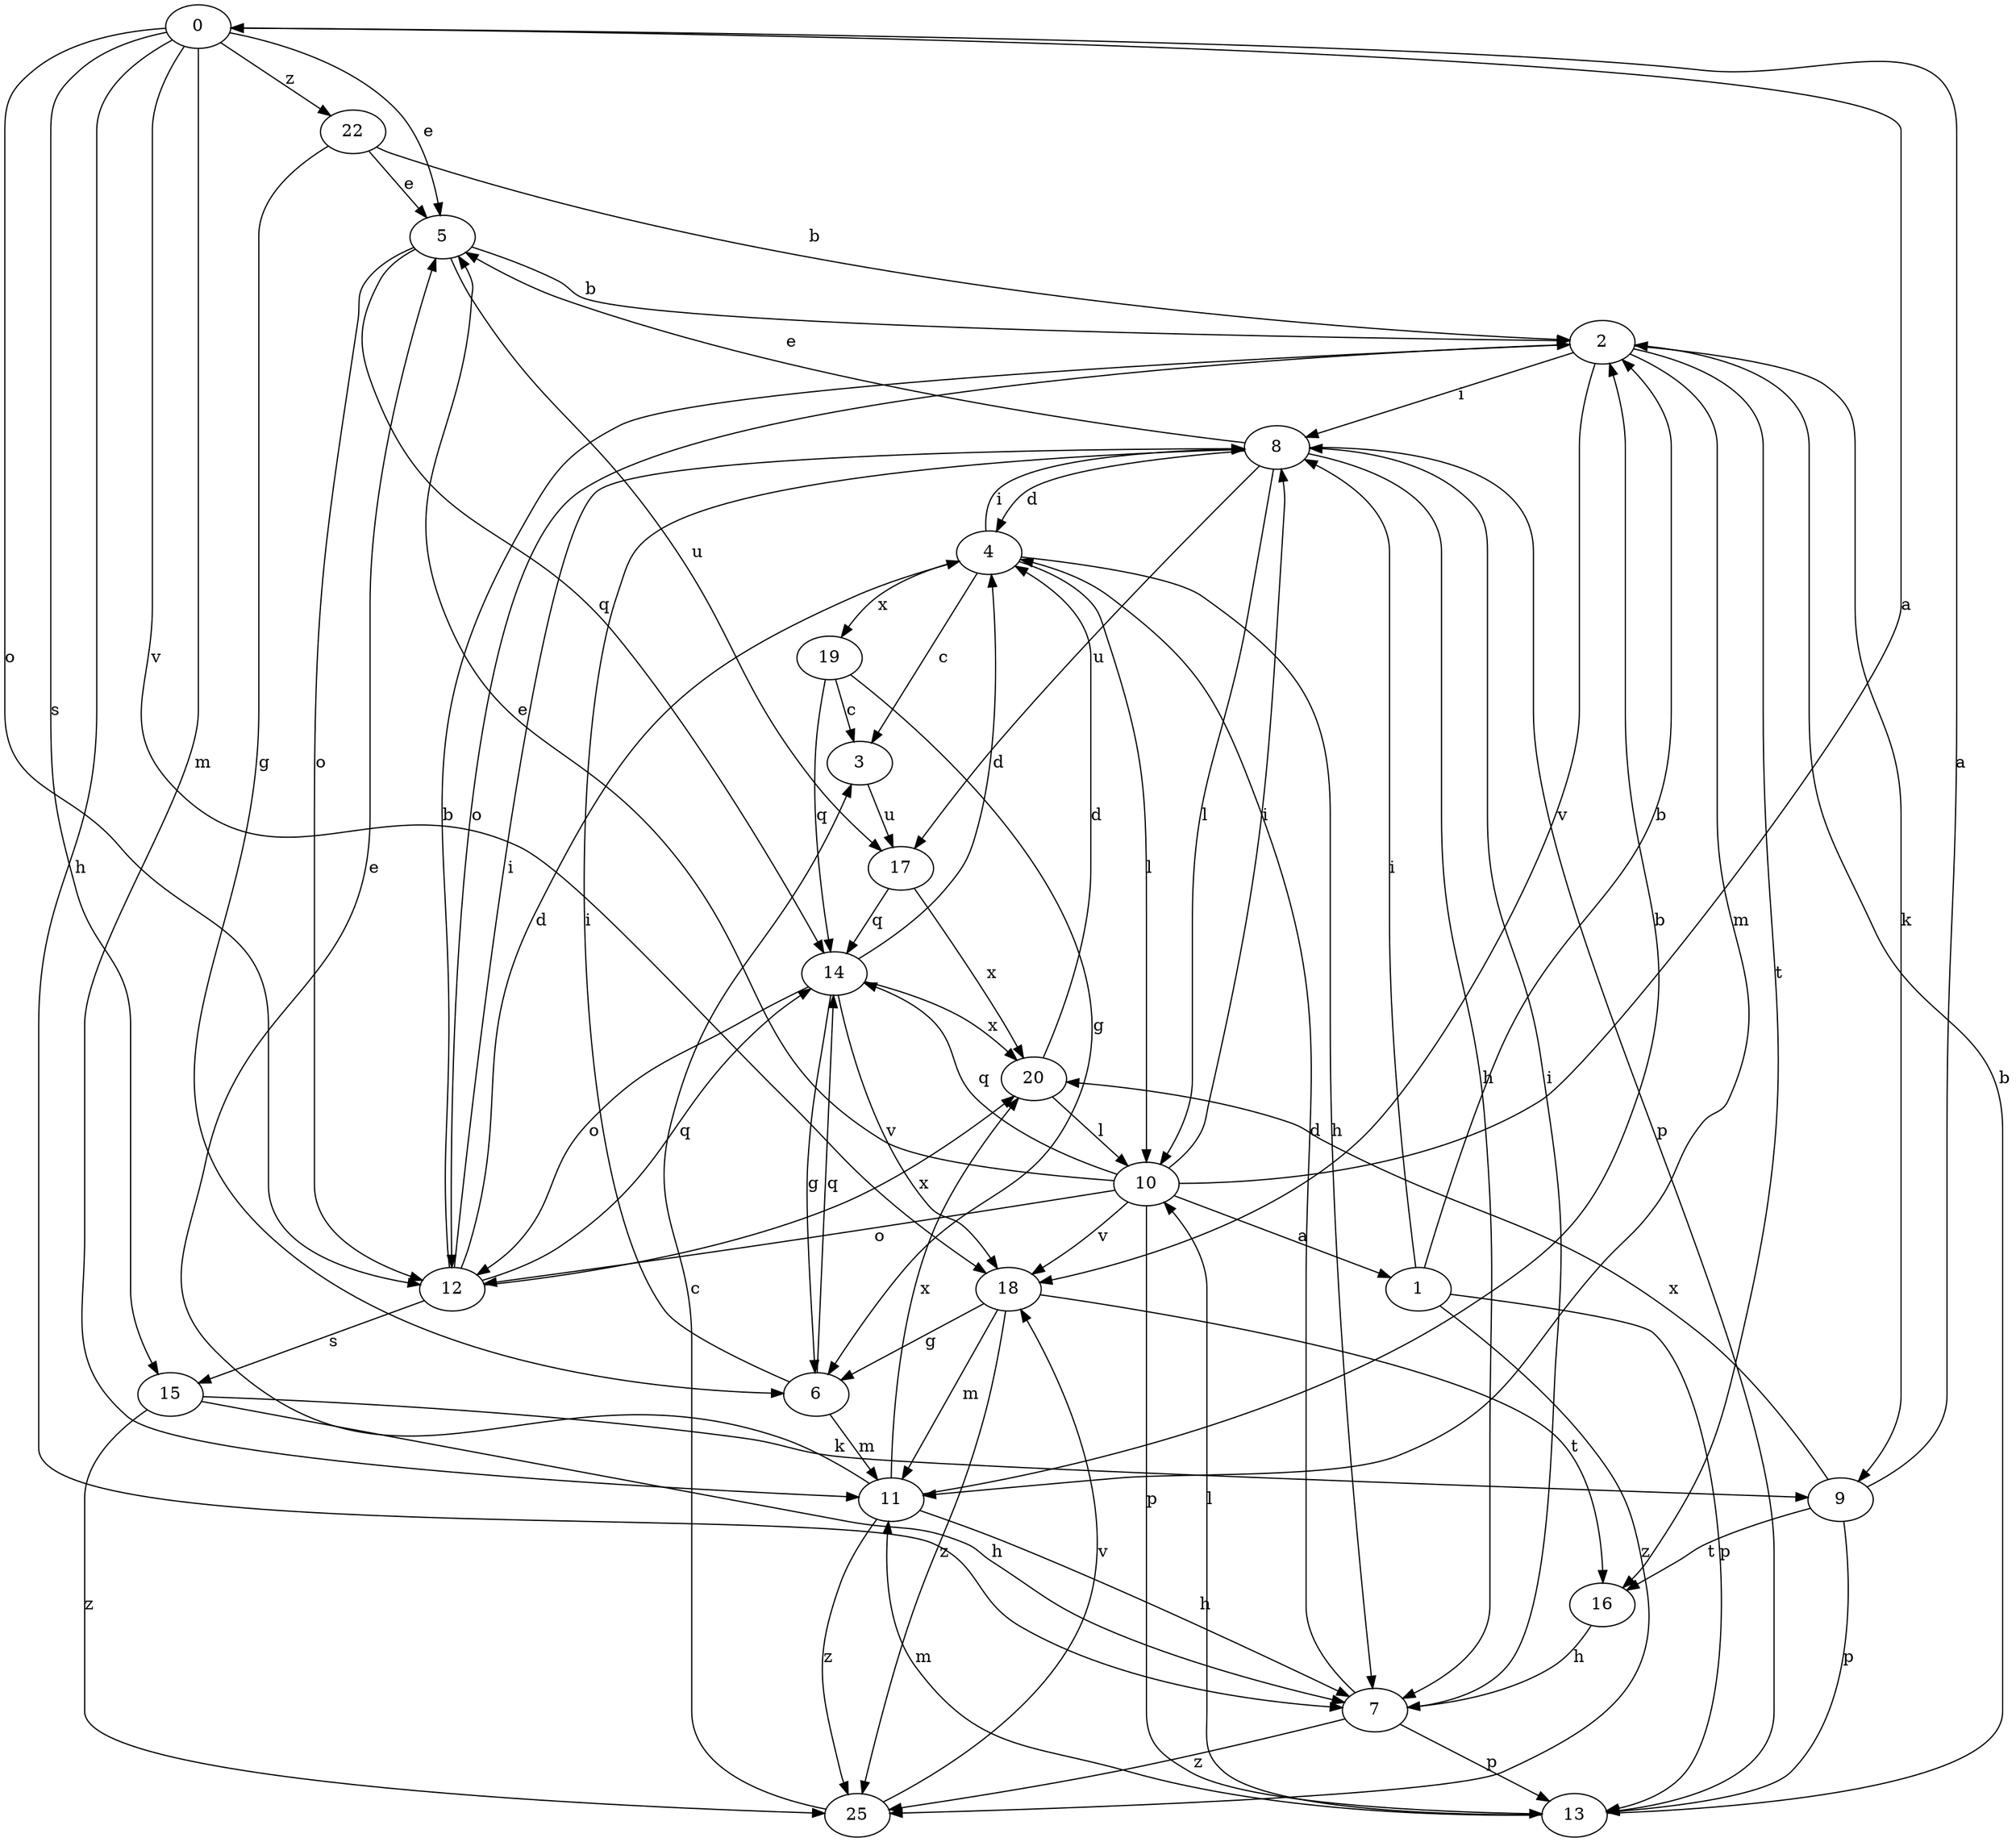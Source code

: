 strict digraph  {
0;
1;
2;
3;
4;
5;
6;
7;
8;
9;
10;
11;
12;
13;
14;
15;
16;
17;
18;
19;
20;
22;
25;
0 -> 5  [label=e];
0 -> 7  [label=h];
0 -> 11  [label=m];
0 -> 12  [label=o];
0 -> 15  [label=s];
0 -> 18  [label=v];
0 -> 22  [label=z];
1 -> 2  [label=b];
1 -> 8  [label=i];
1 -> 13  [label=p];
1 -> 25  [label=z];
2 -> 8  [label=i];
2 -> 9  [label=k];
2 -> 11  [label=m];
2 -> 12  [label=o];
2 -> 16  [label=t];
2 -> 18  [label=v];
3 -> 17  [label=u];
4 -> 3  [label=c];
4 -> 7  [label=h];
4 -> 8  [label=i];
4 -> 10  [label=l];
4 -> 19  [label=x];
5 -> 2  [label=b];
5 -> 12  [label=o];
5 -> 14  [label=q];
5 -> 17  [label=u];
6 -> 8  [label=i];
6 -> 11  [label=m];
6 -> 14  [label=q];
7 -> 4  [label=d];
7 -> 8  [label=i];
7 -> 13  [label=p];
7 -> 25  [label=z];
8 -> 4  [label=d];
8 -> 5  [label=e];
8 -> 7  [label=h];
8 -> 10  [label=l];
8 -> 13  [label=p];
8 -> 17  [label=u];
9 -> 0  [label=a];
9 -> 13  [label=p];
9 -> 16  [label=t];
9 -> 20  [label=x];
10 -> 0  [label=a];
10 -> 1  [label=a];
10 -> 5  [label=e];
10 -> 8  [label=i];
10 -> 12  [label=o];
10 -> 13  [label=p];
10 -> 14  [label=q];
10 -> 18  [label=v];
11 -> 2  [label=b];
11 -> 5  [label=e];
11 -> 7  [label=h];
11 -> 20  [label=x];
11 -> 25  [label=z];
12 -> 2  [label=b];
12 -> 4  [label=d];
12 -> 8  [label=i];
12 -> 14  [label=q];
12 -> 15  [label=s];
12 -> 20  [label=x];
13 -> 2  [label=b];
13 -> 10  [label=l];
13 -> 11  [label=m];
14 -> 4  [label=d];
14 -> 6  [label=g];
14 -> 12  [label=o];
14 -> 18  [label=v];
14 -> 20  [label=x];
15 -> 7  [label=h];
15 -> 9  [label=k];
15 -> 25  [label=z];
16 -> 7  [label=h];
17 -> 14  [label=q];
17 -> 20  [label=x];
18 -> 6  [label=g];
18 -> 11  [label=m];
18 -> 16  [label=t];
18 -> 25  [label=z];
19 -> 3  [label=c];
19 -> 6  [label=g];
19 -> 14  [label=q];
20 -> 4  [label=d];
20 -> 10  [label=l];
22 -> 2  [label=b];
22 -> 5  [label=e];
22 -> 6  [label=g];
25 -> 3  [label=c];
25 -> 18  [label=v];
}
